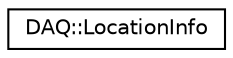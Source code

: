 digraph "Graphical Class Hierarchy"
{
  edge [fontname="Helvetica",fontsize="10",labelfontname="Helvetica",labelfontsize="10"];
  node [fontname="Helvetica",fontsize="10",shape=record];
  rankdir="LR";
  Node0 [label="DAQ::LocationInfo",height=0.2,width=0.4,color="black", fillcolor="white", style="filled",URL="$classDAQ_1_1LocationInfo.html"];
}
